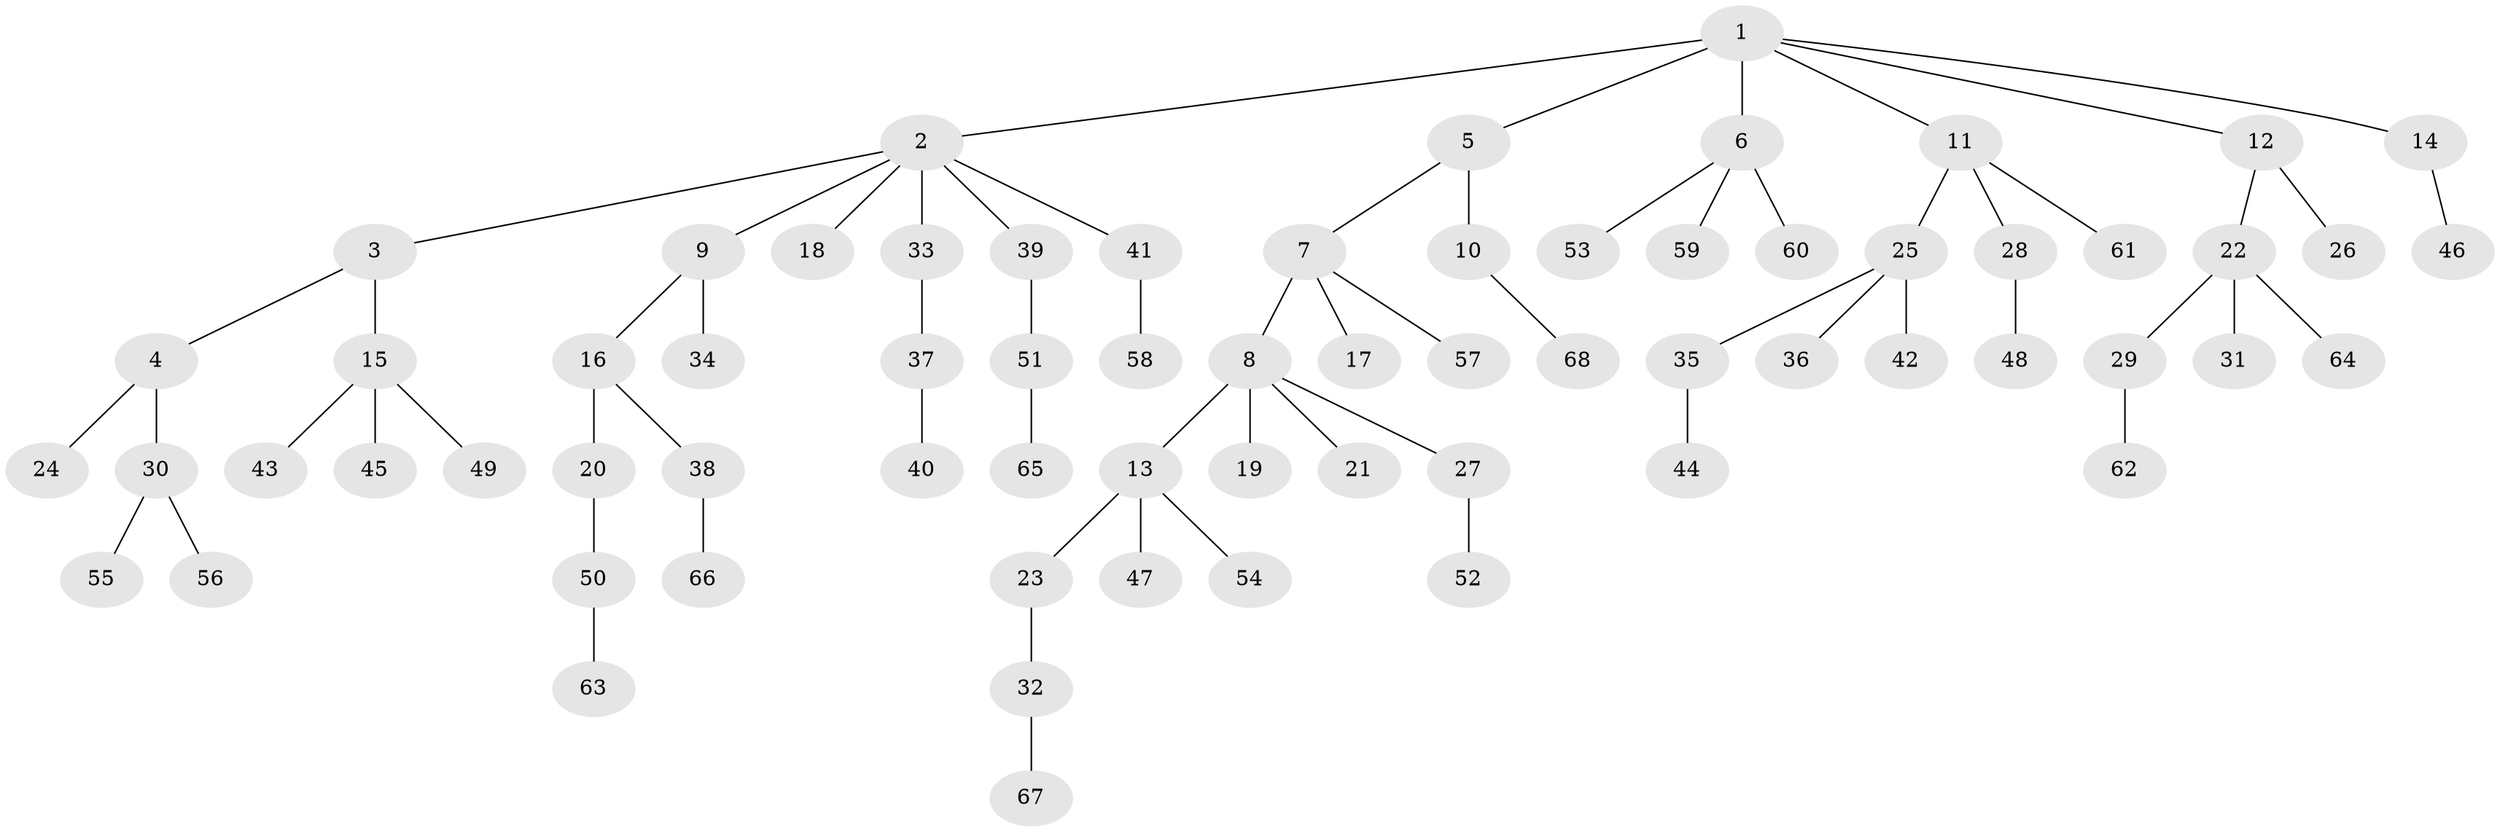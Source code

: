 // original degree distribution, {10: 0.007575757575757576, 8: 0.015151515151515152, 4: 0.06060606060606061, 1: 0.48484848484848486, 2: 0.3106060606060606, 3: 0.08333333333333333, 5: 0.03787878787878788}
// Generated by graph-tools (version 1.1) at 2025/37/03/09/25 02:37:05]
// undirected, 68 vertices, 67 edges
graph export_dot {
graph [start="1"]
  node [color=gray90,style=filled];
  1;
  2;
  3;
  4;
  5;
  6;
  7;
  8;
  9;
  10;
  11;
  12;
  13;
  14;
  15;
  16;
  17;
  18;
  19;
  20;
  21;
  22;
  23;
  24;
  25;
  26;
  27;
  28;
  29;
  30;
  31;
  32;
  33;
  34;
  35;
  36;
  37;
  38;
  39;
  40;
  41;
  42;
  43;
  44;
  45;
  46;
  47;
  48;
  49;
  50;
  51;
  52;
  53;
  54;
  55;
  56;
  57;
  58;
  59;
  60;
  61;
  62;
  63;
  64;
  65;
  66;
  67;
  68;
  1 -- 2 [weight=1.0];
  1 -- 5 [weight=1.0];
  1 -- 6 [weight=4.0];
  1 -- 11 [weight=1.0];
  1 -- 12 [weight=1.0];
  1 -- 14 [weight=1.0];
  2 -- 3 [weight=1.0];
  2 -- 9 [weight=1.0];
  2 -- 18 [weight=1.0];
  2 -- 33 [weight=1.0];
  2 -- 39 [weight=1.0];
  2 -- 41 [weight=1.0];
  3 -- 4 [weight=1.0];
  3 -- 15 [weight=1.0];
  4 -- 24 [weight=1.0];
  4 -- 30 [weight=1.0];
  5 -- 7 [weight=1.0];
  5 -- 10 [weight=1.0];
  6 -- 53 [weight=1.0];
  6 -- 59 [weight=1.0];
  6 -- 60 [weight=1.0];
  7 -- 8 [weight=3.0];
  7 -- 17 [weight=1.0];
  7 -- 57 [weight=1.0];
  8 -- 13 [weight=1.0];
  8 -- 19 [weight=1.0];
  8 -- 21 [weight=1.0];
  8 -- 27 [weight=1.0];
  9 -- 16 [weight=1.0];
  9 -- 34 [weight=3.0];
  10 -- 68 [weight=1.0];
  11 -- 25 [weight=1.0];
  11 -- 28 [weight=1.0];
  11 -- 61 [weight=1.0];
  12 -- 22 [weight=1.0];
  12 -- 26 [weight=2.0];
  13 -- 23 [weight=1.0];
  13 -- 47 [weight=1.0];
  13 -- 54 [weight=1.0];
  14 -- 46 [weight=1.0];
  15 -- 43 [weight=1.0];
  15 -- 45 [weight=1.0];
  15 -- 49 [weight=1.0];
  16 -- 20 [weight=1.0];
  16 -- 38 [weight=1.0];
  20 -- 50 [weight=1.0];
  22 -- 29 [weight=1.0];
  22 -- 31 [weight=3.0];
  22 -- 64 [weight=1.0];
  23 -- 32 [weight=1.0];
  25 -- 35 [weight=1.0];
  25 -- 36 [weight=1.0];
  25 -- 42 [weight=1.0];
  27 -- 52 [weight=1.0];
  28 -- 48 [weight=1.0];
  29 -- 62 [weight=1.0];
  30 -- 55 [weight=1.0];
  30 -- 56 [weight=1.0];
  32 -- 67 [weight=1.0];
  33 -- 37 [weight=2.0];
  35 -- 44 [weight=1.0];
  37 -- 40 [weight=1.0];
  38 -- 66 [weight=1.0];
  39 -- 51 [weight=1.0];
  41 -- 58 [weight=1.0];
  50 -- 63 [weight=1.0];
  51 -- 65 [weight=1.0];
}
